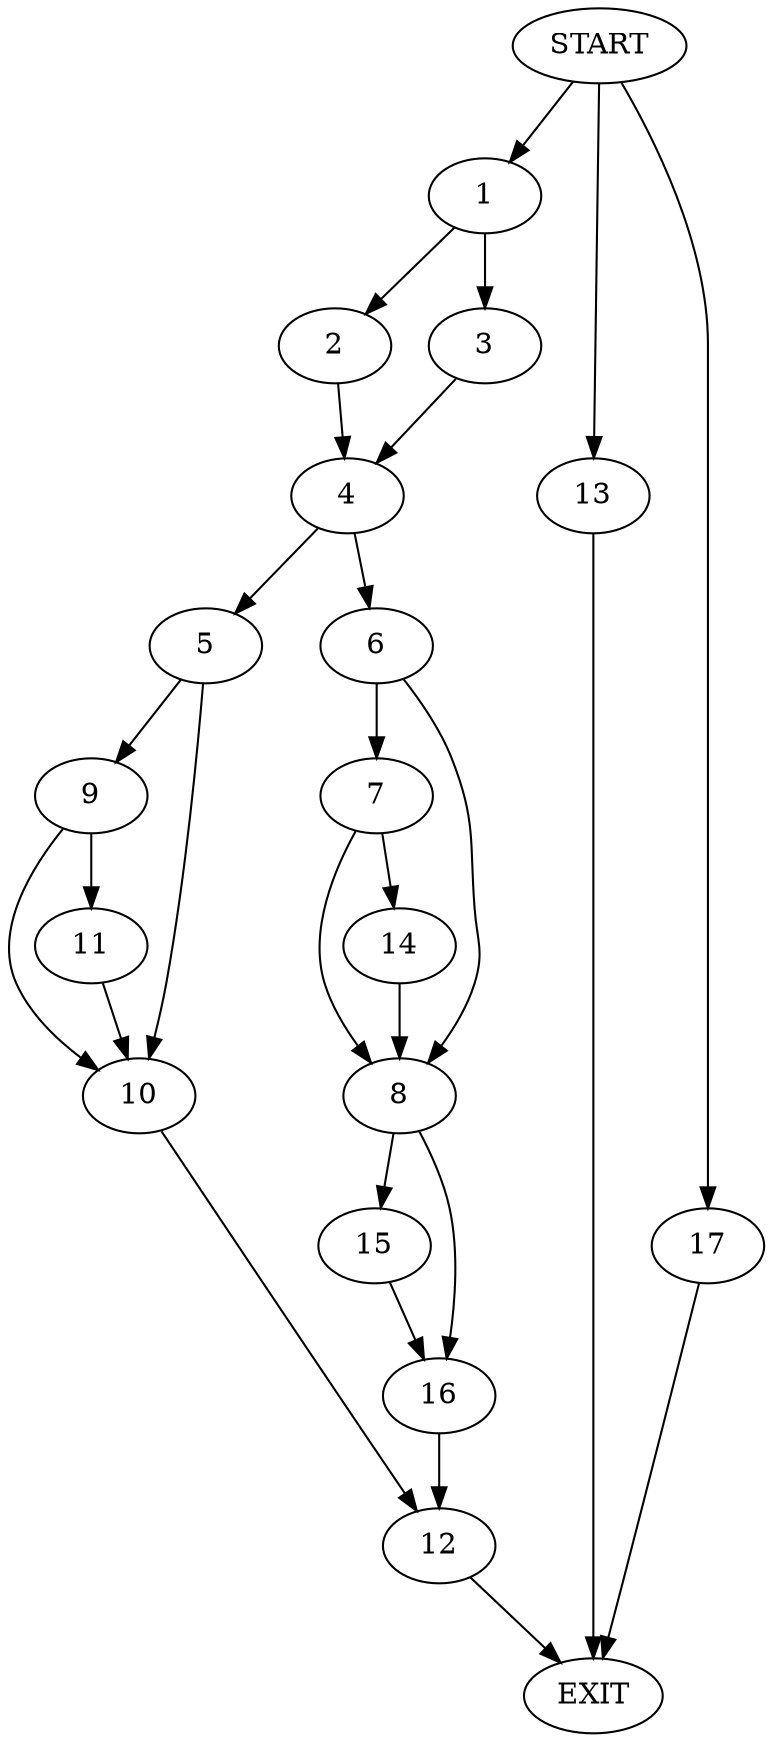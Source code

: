 digraph {
0 [label="START"]
18 [label="EXIT"]
0 -> 1
1 -> 2
1 -> 3
3 -> 4
2 -> 4
4 -> 5
4 -> 6
6 -> 7
6 -> 8
5 -> 9
5 -> 10
9 -> 11
9 -> 10
10 -> 12
11 -> 10
12 -> 18
0 -> 13
13 -> 18
7 -> 8
7 -> 14
8 -> 15
8 -> 16
14 -> 8
15 -> 16
16 -> 12
0 -> 17
17 -> 18
}
